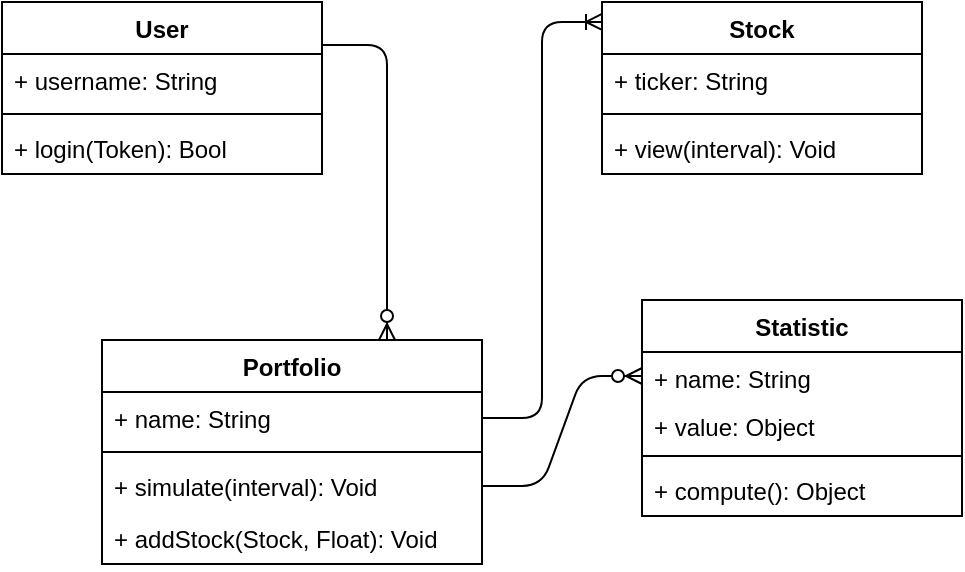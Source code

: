 <mxfile version="13.11.0" type="device"><diagram id="KRLtTsY45kWRcjKl47R4" name="Page-1"><mxGraphModel dx="813" dy="414" grid="1" gridSize="10" guides="1" tooltips="1" connect="1" arrows="1" fold="1" page="1" pageScale="1" pageWidth="827" pageHeight="1169" math="0" shadow="0"><root><mxCell id="0"/><mxCell id="1" parent="0"/><mxCell id="aEwNy4LFFdq2ZU6W9Gks-1" value="" style="fontSize=12;html=1;endArrow=ERzeroToMany;endFill=1;exitX=1;exitY=0.25;exitDx=0;exitDy=0;edgeStyle=orthogonalEdgeStyle;entryX=0.75;entryY=0;entryDx=0;entryDy=0;" parent="1" source="cpnQyGJO8iil3C7RBnsC-40" target="cpnQyGJO8iil3C7RBnsC-57" edge="1"><mxGeometry width="100" height="100" relative="1" as="geometry"><mxPoint x="20" y="310" as="sourcePoint"/><mxPoint x="180" y="458" as="targetPoint"/></mxGeometry></mxCell><mxCell id="aEwNy4LFFdq2ZU6W9Gks-2" value="" style="edgeStyle=entityRelationEdgeStyle;fontSize=12;html=1;endArrow=ERoneToMany;exitX=1;exitY=0.5;exitDx=0;exitDy=0;entryX=0;entryY=0.116;entryDx=0;entryDy=0;entryPerimeter=0;" parent="1" source="cpnQyGJO8iil3C7RBnsC-58" target="cpnQyGJO8iil3C7RBnsC-53" edge="1"><mxGeometry width="100" height="100" relative="1" as="geometry"><mxPoint x="360" y="530" as="sourcePoint"/><mxPoint x="460" y="430" as="targetPoint"/></mxGeometry></mxCell><mxCell id="aEwNy4LFFdq2ZU6W9Gks-3" value="" style="edgeStyle=entityRelationEdgeStyle;fontSize=12;html=1;endArrow=ERzeroToMany;endFill=1;exitX=1;exitY=0.5;exitDx=0;exitDy=0;entryX=0;entryY=0.5;entryDx=0;entryDy=0;" parent="1" source="cpnQyGJO8iil3C7RBnsC-60" target="cpnQyGJO8iil3C7RBnsC-62" edge="1"><mxGeometry width="100" height="100" relative="1" as="geometry"><mxPoint x="620" y="610" as="sourcePoint"/><mxPoint x="720" y="510" as="targetPoint"/></mxGeometry></mxCell><mxCell id="cpnQyGJO8iil3C7RBnsC-40" value="User" style="swimlane;fontStyle=1;align=center;verticalAlign=top;childLayout=stackLayout;horizontal=1;startSize=26;horizontalStack=0;resizeParent=1;resizeParentMax=0;resizeLast=0;collapsible=1;marginBottom=0;" parent="1" vertex="1"><mxGeometry x="170" y="261" width="160" height="86" as="geometry"/></mxCell><mxCell id="cpnQyGJO8iil3C7RBnsC-41" value="+ username: String" style="text;strokeColor=none;fillColor=none;align=left;verticalAlign=top;spacingLeft=4;spacingRight=4;overflow=hidden;rotatable=0;points=[[0,0.5],[1,0.5]];portConstraint=eastwest;" parent="cpnQyGJO8iil3C7RBnsC-40" vertex="1"><mxGeometry y="26" width="160" height="26" as="geometry"/></mxCell><mxCell id="cpnQyGJO8iil3C7RBnsC-42" value="" style="line;strokeWidth=1;fillColor=none;align=left;verticalAlign=middle;spacingTop=-1;spacingLeft=3;spacingRight=3;rotatable=0;labelPosition=right;points=[];portConstraint=eastwest;" parent="cpnQyGJO8iil3C7RBnsC-40" vertex="1"><mxGeometry y="52" width="160" height="8" as="geometry"/></mxCell><mxCell id="cpnQyGJO8iil3C7RBnsC-43" value="+ login(Token): Bool" style="text;strokeColor=none;fillColor=none;align=left;verticalAlign=top;spacingLeft=4;spacingRight=4;overflow=hidden;rotatable=0;points=[[0,0.5],[1,0.5]];portConstraint=eastwest;" parent="cpnQyGJO8iil3C7RBnsC-40" vertex="1"><mxGeometry y="60" width="160" height="26" as="geometry"/></mxCell><mxCell id="cpnQyGJO8iil3C7RBnsC-57" value="Portfolio" style="swimlane;fontStyle=1;align=center;verticalAlign=top;childLayout=stackLayout;horizontal=1;startSize=26;horizontalStack=0;resizeParent=1;resizeParentMax=0;resizeLast=0;collapsible=1;marginBottom=0;" parent="1" vertex="1"><mxGeometry x="220" y="430" width="190" height="112" as="geometry"/></mxCell><mxCell id="cpnQyGJO8iil3C7RBnsC-58" value="+ name: String" style="text;strokeColor=none;fillColor=none;align=left;verticalAlign=top;spacingLeft=4;spacingRight=4;overflow=hidden;rotatable=0;points=[[0,0.5],[1,0.5]];portConstraint=eastwest;" parent="cpnQyGJO8iil3C7RBnsC-57" vertex="1"><mxGeometry y="26" width="190" height="26" as="geometry"/></mxCell><mxCell id="cpnQyGJO8iil3C7RBnsC-59" value="" style="line;strokeWidth=1;fillColor=none;align=left;verticalAlign=middle;spacingTop=-1;spacingLeft=3;spacingRight=3;rotatable=0;labelPosition=right;points=[];portConstraint=eastwest;" parent="cpnQyGJO8iil3C7RBnsC-57" vertex="1"><mxGeometry y="52" width="190" height="8" as="geometry"/></mxCell><mxCell id="cpnQyGJO8iil3C7RBnsC-60" value="+ simulate(interval): Void" style="text;strokeColor=none;fillColor=none;align=left;verticalAlign=top;spacingLeft=4;spacingRight=4;overflow=hidden;rotatable=0;points=[[0,0.5],[1,0.5]];portConstraint=eastwest;" parent="cpnQyGJO8iil3C7RBnsC-57" vertex="1"><mxGeometry y="60" width="190" height="26" as="geometry"/></mxCell><mxCell id="aEwNy4LFFdq2ZU6W9Gks-6" value="+ addStock(Stock, Float): Void" style="text;strokeColor=none;fillColor=none;align=left;verticalAlign=top;spacingLeft=4;spacingRight=4;overflow=hidden;rotatable=0;points=[[0,0.5],[1,0.5]];portConstraint=eastwest;" parent="cpnQyGJO8iil3C7RBnsC-57" vertex="1"><mxGeometry y="86" width="190" height="26" as="geometry"/></mxCell><mxCell id="cpnQyGJO8iil3C7RBnsC-53" value="Stock" style="swimlane;fontStyle=1;align=center;verticalAlign=top;childLayout=stackLayout;horizontal=1;startSize=26;horizontalStack=0;resizeParent=1;resizeParentMax=0;resizeLast=0;collapsible=1;marginBottom=0;" parent="1" vertex="1"><mxGeometry x="470" y="261" width="160" height="86" as="geometry"/></mxCell><mxCell id="cpnQyGJO8iil3C7RBnsC-54" value="+ ticker: String" style="text;strokeColor=none;fillColor=none;align=left;verticalAlign=top;spacingLeft=4;spacingRight=4;overflow=hidden;rotatable=0;points=[[0,0.5],[1,0.5]];portConstraint=eastwest;" parent="cpnQyGJO8iil3C7RBnsC-53" vertex="1"><mxGeometry y="26" width="160" height="26" as="geometry"/></mxCell><mxCell id="cpnQyGJO8iil3C7RBnsC-55" value="" style="line;strokeWidth=1;fillColor=none;align=left;verticalAlign=middle;spacingTop=-1;spacingLeft=3;spacingRight=3;rotatable=0;labelPosition=right;points=[];portConstraint=eastwest;" parent="cpnQyGJO8iil3C7RBnsC-53" vertex="1"><mxGeometry y="52" width="160" height="8" as="geometry"/></mxCell><mxCell id="cpnQyGJO8iil3C7RBnsC-56" value="+ view(interval): Void" style="text;strokeColor=none;fillColor=none;align=left;verticalAlign=top;spacingLeft=4;spacingRight=4;overflow=hidden;rotatable=0;points=[[0,0.5],[1,0.5]];portConstraint=eastwest;" parent="cpnQyGJO8iil3C7RBnsC-53" vertex="1"><mxGeometry y="60" width="160" height="26" as="geometry"/></mxCell><mxCell id="cpnQyGJO8iil3C7RBnsC-61" value="Statistic" style="swimlane;fontStyle=1;align=center;verticalAlign=top;childLayout=stackLayout;horizontal=1;startSize=26;horizontalStack=0;resizeParent=1;resizeParentMax=0;resizeLast=0;collapsible=1;marginBottom=0;" parent="1" vertex="1"><mxGeometry x="490" y="410" width="160" height="108" as="geometry"/></mxCell><mxCell id="cpnQyGJO8iil3C7RBnsC-62" value="+ name: String" style="text;strokeColor=none;fillColor=none;align=left;verticalAlign=top;spacingLeft=4;spacingRight=4;overflow=hidden;rotatable=0;points=[[0,0.5],[1,0.5]];portConstraint=eastwest;" parent="cpnQyGJO8iil3C7RBnsC-61" vertex="1"><mxGeometry y="26" width="160" height="24" as="geometry"/></mxCell><mxCell id="aEwNy4LFFdq2ZU6W9Gks-5" value="+ value: Object" style="text;strokeColor=none;fillColor=none;align=left;verticalAlign=top;spacingLeft=4;spacingRight=4;overflow=hidden;rotatable=0;points=[[0,0.5],[1,0.5]];portConstraint=eastwest;" parent="cpnQyGJO8iil3C7RBnsC-61" vertex="1"><mxGeometry y="50" width="160" height="24" as="geometry"/></mxCell><mxCell id="cpnQyGJO8iil3C7RBnsC-63" value="" style="line;strokeWidth=1;fillColor=none;align=left;verticalAlign=middle;spacingTop=-1;spacingLeft=3;spacingRight=3;rotatable=0;labelPosition=right;points=[];portConstraint=eastwest;" parent="cpnQyGJO8iil3C7RBnsC-61" vertex="1"><mxGeometry y="74" width="160" height="8" as="geometry"/></mxCell><mxCell id="cpnQyGJO8iil3C7RBnsC-64" value="+ compute(): Object" style="text;strokeColor=none;fillColor=none;align=left;verticalAlign=top;spacingLeft=4;spacingRight=4;overflow=hidden;rotatable=0;points=[[0,0.5],[1,0.5]];portConstraint=eastwest;" parent="cpnQyGJO8iil3C7RBnsC-61" vertex="1"><mxGeometry y="82" width="160" height="26" as="geometry"/></mxCell></root></mxGraphModel></diagram></mxfile>